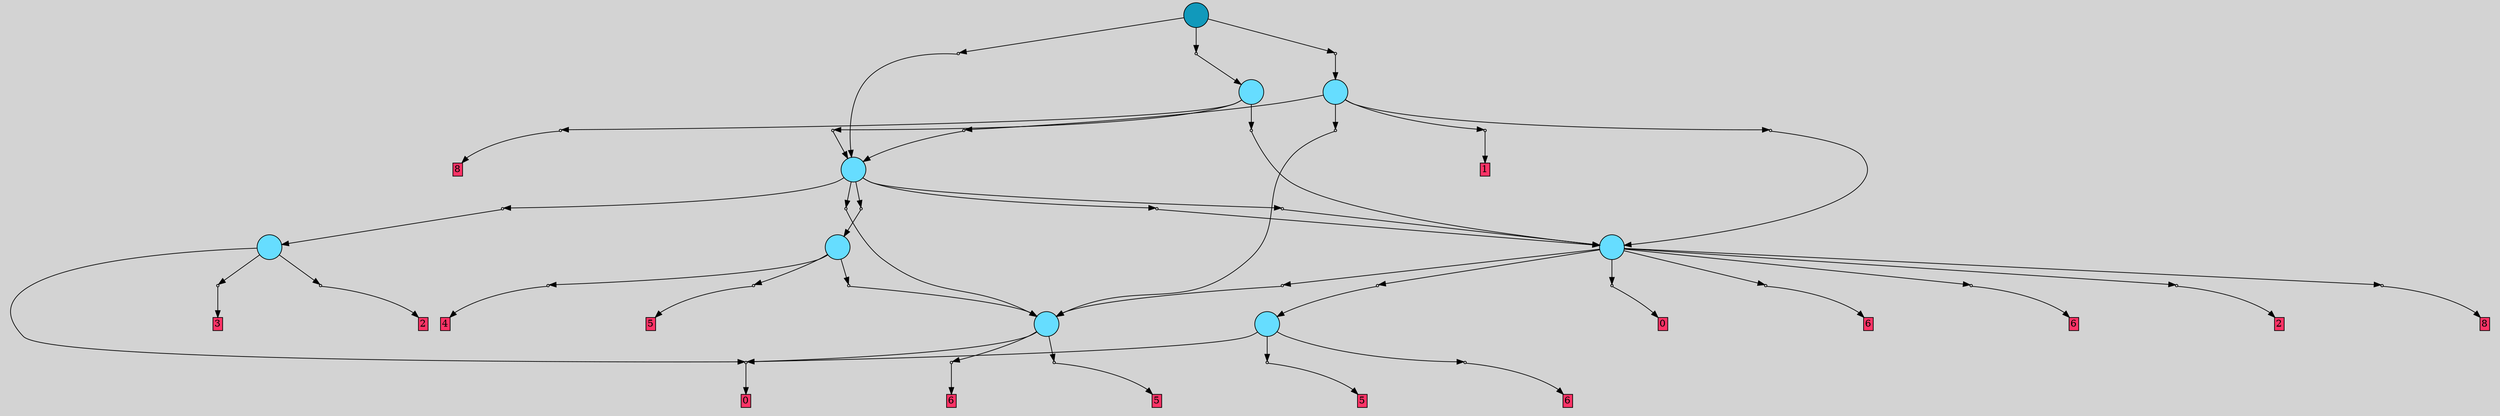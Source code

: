 // File exported with GEGELATI v1.3.1
// On the 2024-04-12 16:07:51
// With the File::TPGGraphDotExporter
digraph{
	graph[pad = "0.212, 0.055" bgcolor = lightgray]
	node[shape=circle style = filled label = ""]
		T0 [fillcolor="#66ddff"]
		T1 [fillcolor="#66ddff"]
		T2 [fillcolor="#66ddff"]
		T3 [fillcolor="#66ddff"]
		T4 [fillcolor="#66ddff"]
		T5 [fillcolor="#66ddff"]
		T6 [fillcolor="#66ddff"]
		T7 [fillcolor="#66ddff"]
		T8 [fillcolor="#1199bb"]
		P0 [fillcolor="#cccccc" shape=point] //
		I0 [shape=box style=invis label="0|0&3|1#3|5#3|1#2|3#4|7#1|4&#92;n"]
		P0 -> I0[style=invis]
		A0 [fillcolor="#ff3366" shape=box margin=0.03 width=0 height=0 label="6"]
		T0 -> P0 -> A0
		P1 [fillcolor="#cccccc" shape=point] //
		I1 [shape=box style=invis label="5|0&0|1#3|2#0|6#2|2#1|4#4|4&#92;n"]
		P1 -> I1[style=invis]
		A1 [fillcolor="#ff3366" shape=box margin=0.03 width=0 height=0 label="5"]
		T0 -> P1 -> A1
		P2 [fillcolor="#cccccc" shape=point] //
		I2 [shape=box style=invis label="4|0&3|4#4|4#3|7#0|3#0|4#3|4&#92;n"]
		P2 -> I2[style=invis]
		A2 [fillcolor="#ff3366" shape=box margin=0.03 width=0 height=0 label="0"]
		T0 -> P2 -> A2
		P3 [fillcolor="#cccccc" shape=point] //
		I3 [shape=box style=invis label="0|0&3|1#3|5#3|1#2|3#4|7#1|4&#92;n"]
		P3 -> I3[style=invis]
		A3 [fillcolor="#ff3366" shape=box margin=0.03 width=0 height=0 label="6"]
		T1 -> P3 -> A3
		P4 [fillcolor="#cccccc" shape=point] //
		I4 [shape=box style=invis label="1|0&1|0#0|3#2|5#0|0#3|5#1|0&#92;n"]
		P4 -> I4[style=invis]
		A4 [fillcolor="#ff3366" shape=box margin=0.03 width=0 height=0 label="5"]
		T1 -> P4 -> A4
		T1 -> P2
		P5 [fillcolor="#cccccc" shape=point] //
		I5 [shape=box style=invis label="3|0&1|7#3|2#1|2#0|2#0|4#2|7&#92;n"]
		P5 -> I5[style=invis]
		A5 [fillcolor="#ff3366" shape=box margin=0.03 width=0 height=0 label="8"]
		T2 -> P5 -> A5
		P6 [fillcolor="#cccccc" shape=point] //
		I6 [shape=box style=invis label="2|0&1|0#4|6#2|4#0|3#2|2#1|1&#92;n"]
		P6 -> I6[style=invis]
		T2 -> P6 -> T1
		P7 [fillcolor="#cccccc" shape=point] //
		I7 [shape=box style=invis label="4|0&3|4#4|4#3|7#0|3#0|5#3|4&#92;n"]
		P7 -> I7[style=invis]
		A6 [fillcolor="#ff3366" shape=box margin=0.03 width=0 height=0 label="0"]
		T2 -> P7 -> A6
		P8 [fillcolor="#cccccc" shape=point] //
		I8 [shape=box style=invis label="2|0&3|0#4|4#2|0#4|1#0|1#1|3&#92;n"]
		P8 -> I8[style=invis]
		T2 -> P8 -> T0
		P9 [fillcolor="#cccccc" shape=point] //
		I9 [shape=box style=invis label="5|0&4|6#3|5#3|7#4|0#0|3#4|4&#92;n"]
		P9 -> I9[style=invis]
		A7 [fillcolor="#ff3366" shape=box margin=0.03 width=0 height=0 label="6"]
		T2 -> P9 -> A7
		P10 [fillcolor="#cccccc" shape=point] //
		I10 [shape=box style=invis label="0|0&3|1#3|5#3|1#2|3#4|7#1|4&#92;n"]
		P10 -> I10[style=invis]
		A8 [fillcolor="#ff3366" shape=box margin=0.03 width=0 height=0 label="6"]
		T2 -> P10 -> A8
		P11 [fillcolor="#cccccc" shape=point] //
		I11 [shape=box style=invis label="1|0&3|5#0|4#3|1#1|7#0|2#0|0&#92;n"]
		P11 -> I11[style=invis]
		A9 [fillcolor="#ff3366" shape=box margin=0.03 width=0 height=0 label="2"]
		T2 -> P11 -> A9
		T3 -> P2
		P12 [fillcolor="#cccccc" shape=point] //
		I12 [shape=box style=invis label="5|0&4|1#3|2#0|6#2|2#1|4#4|4&#92;n"]
		P12 -> I12[style=invis]
		A10 [fillcolor="#ff3366" shape=box margin=0.03 width=0 height=0 label="3"]
		T3 -> P12 -> A10
		P13 [fillcolor="#cccccc" shape=point] //
		I13 [shape=box style=invis label="1|0&3|5#0|4#3|1#1|7#0|2#0|0&#92;n"]
		P13 -> I13[style=invis]
		A11 [fillcolor="#ff3366" shape=box margin=0.03 width=0 height=0 label="2"]
		T3 -> P13 -> A11
		P14 [fillcolor="#cccccc" shape=point] //
		I14 [shape=box style=invis label="2|0&4|0#1|3#0|2#4|2#0|7#2|3&#92;n"]
		P14 -> I14[style=invis]
		A12 [fillcolor="#ff3366" shape=box margin=0.03 width=0 height=0 label="4"]
		T4 -> P14 -> A12
		P15 [fillcolor="#cccccc" shape=point] //
		I15 [shape=box style=invis label="2|0&3|5#4|3#3|6#4|5#4|4#0|3&#92;n"]
		P15 -> I15[style=invis]
		A13 [fillcolor="#ff3366" shape=box margin=0.03 width=0 height=0 label="5"]
		T4 -> P15 -> A13
		P16 [fillcolor="#cccccc" shape=point] //
		I16 [shape=box style=invis label="2|0&3|0#4|3#2|0#4|1#0|1#1|3&#92;n"]
		P16 -> I16[style=invis]
		T4 -> P16 -> T0
		P17 [fillcolor="#cccccc" shape=point] //
		I17 [shape=box style=invis label="1|0&0|6#1|5#1|0#2|7#0|3#1|2&#92;n"]
		P17 -> I17[style=invis]
		T5 -> P17 -> T3
		P18 [fillcolor="#cccccc" shape=point] //
		I18 [shape=box style=invis label="3|0&3|0#2|3#4|3#1|6#1|2#4|7&#92;n"]
		P18 -> I18[style=invis]
		T5 -> P18 -> T2
		P19 [fillcolor="#cccccc" shape=point] //
		I19 [shape=box style=invis label="6|0&1|6#0|1#2|2#4|4#4|0#1|0&#92;n"]
		P19 -> I19[style=invis]
		T5 -> P19 -> T4
		P20 [fillcolor="#cccccc" shape=point] //
		I20 [shape=box style=invis label="3|0&3|1#0|6#2|5#0|7#1|3#0|4&#92;n"]
		P20 -> I20[style=invis]
		T5 -> P20 -> T0
		P21 [fillcolor="#cccccc" shape=point] //
		I21 [shape=box style=invis label="4|0&4|4#4|4#3|3#0|3#0|5#0|4&#92;n"]
		P21 -> I21[style=invis]
		T5 -> P21 -> T2
		P22 [fillcolor="#cccccc" shape=point] //
		I22 [shape=box style=invis label="0|2&3|0#2|2#2|2#2|7#1|1#1|4&#92;n0|0&0|6#0|2#0|4#1|5#0|7#0|6&#92;n"]
		P22 -> I22[style=invis]
		A14 [fillcolor="#ff3366" shape=box margin=0.03 width=0 height=0 label="1"]
		T6 -> P22 -> A14
		P23 [fillcolor="#cccccc" shape=point] //
		I23 [shape=box style=invis label="4|0&4|4#4|4#4|7#0|3#0|5#3|4&#92;n"]
		P23 -> I23[style=invis]
		T6 -> P23 -> T2
		P24 [fillcolor="#cccccc" shape=point] //
		I24 [shape=box style=invis label="2|0&3|0#4|3#2|0#4|1#0|1#1|3&#92;n"]
		P24 -> I24[style=invis]
		T6 -> P24 -> T0
		P25 [fillcolor="#cccccc" shape=point] //
		I25 [shape=box style=invis label="6|0&1|6#0|1#2|2#0|4#4|0#1|0&#92;n"]
		P25 -> I25[style=invis]
		T6 -> P25 -> T5
		P26 [fillcolor="#cccccc" shape=point] //
		I26 [shape=box style=invis label="7|0&2|3#4|0#1|6#2|3#4|4#1|1&#92;n"]
		P26 -> I26[style=invis]
		T7 -> P26 -> T5
		P27 [fillcolor="#cccccc" shape=point] //
		I27 [shape=box style=invis label="6|2&3|4#3|5#4|3#1|0#2|0#1|7&#92;n2|0&3|5#0|2#4|6#3|6#3|6#1|6&#92;n"]
		P27 -> I27[style=invis]
		T7 -> P27 -> T2
		P28 [fillcolor="#cccccc" shape=point] //
		I28 [shape=box style=invis label="6|0&3|4#4|4#3|7#1|3#0|5#3|4&#92;n"]
		P28 -> I28[style=invis]
		A15 [fillcolor="#ff3366" shape=box margin=0.03 width=0 height=0 label="8"]
		T7 -> P28 -> A15
		P29 [fillcolor="#cccccc" shape=point] //
		I29 [shape=box style=invis label="1|0&4|3#1|0#3|2#3|0#4|0#1|0&#92;n"]
		P29 -> I29[style=invis]
		T8 -> P29 -> T5
		P30 [fillcolor="#cccccc" shape=point] //
		I30 [shape=box style=invis label="6|0&3|3#1|0#0|1#4|4#3|1#3|0&#92;n"]
		P30 -> I30[style=invis]
		T8 -> P30 -> T7
		P31 [fillcolor="#cccccc" shape=point] //
		I31 [shape=box style=invis label="7|0&4|0#3|4#3|6#3|1#3|3#0|4&#92;n"]
		P31 -> I31[style=invis]
		T8 -> P31 -> T6
		{ rank= same T8 }
}
